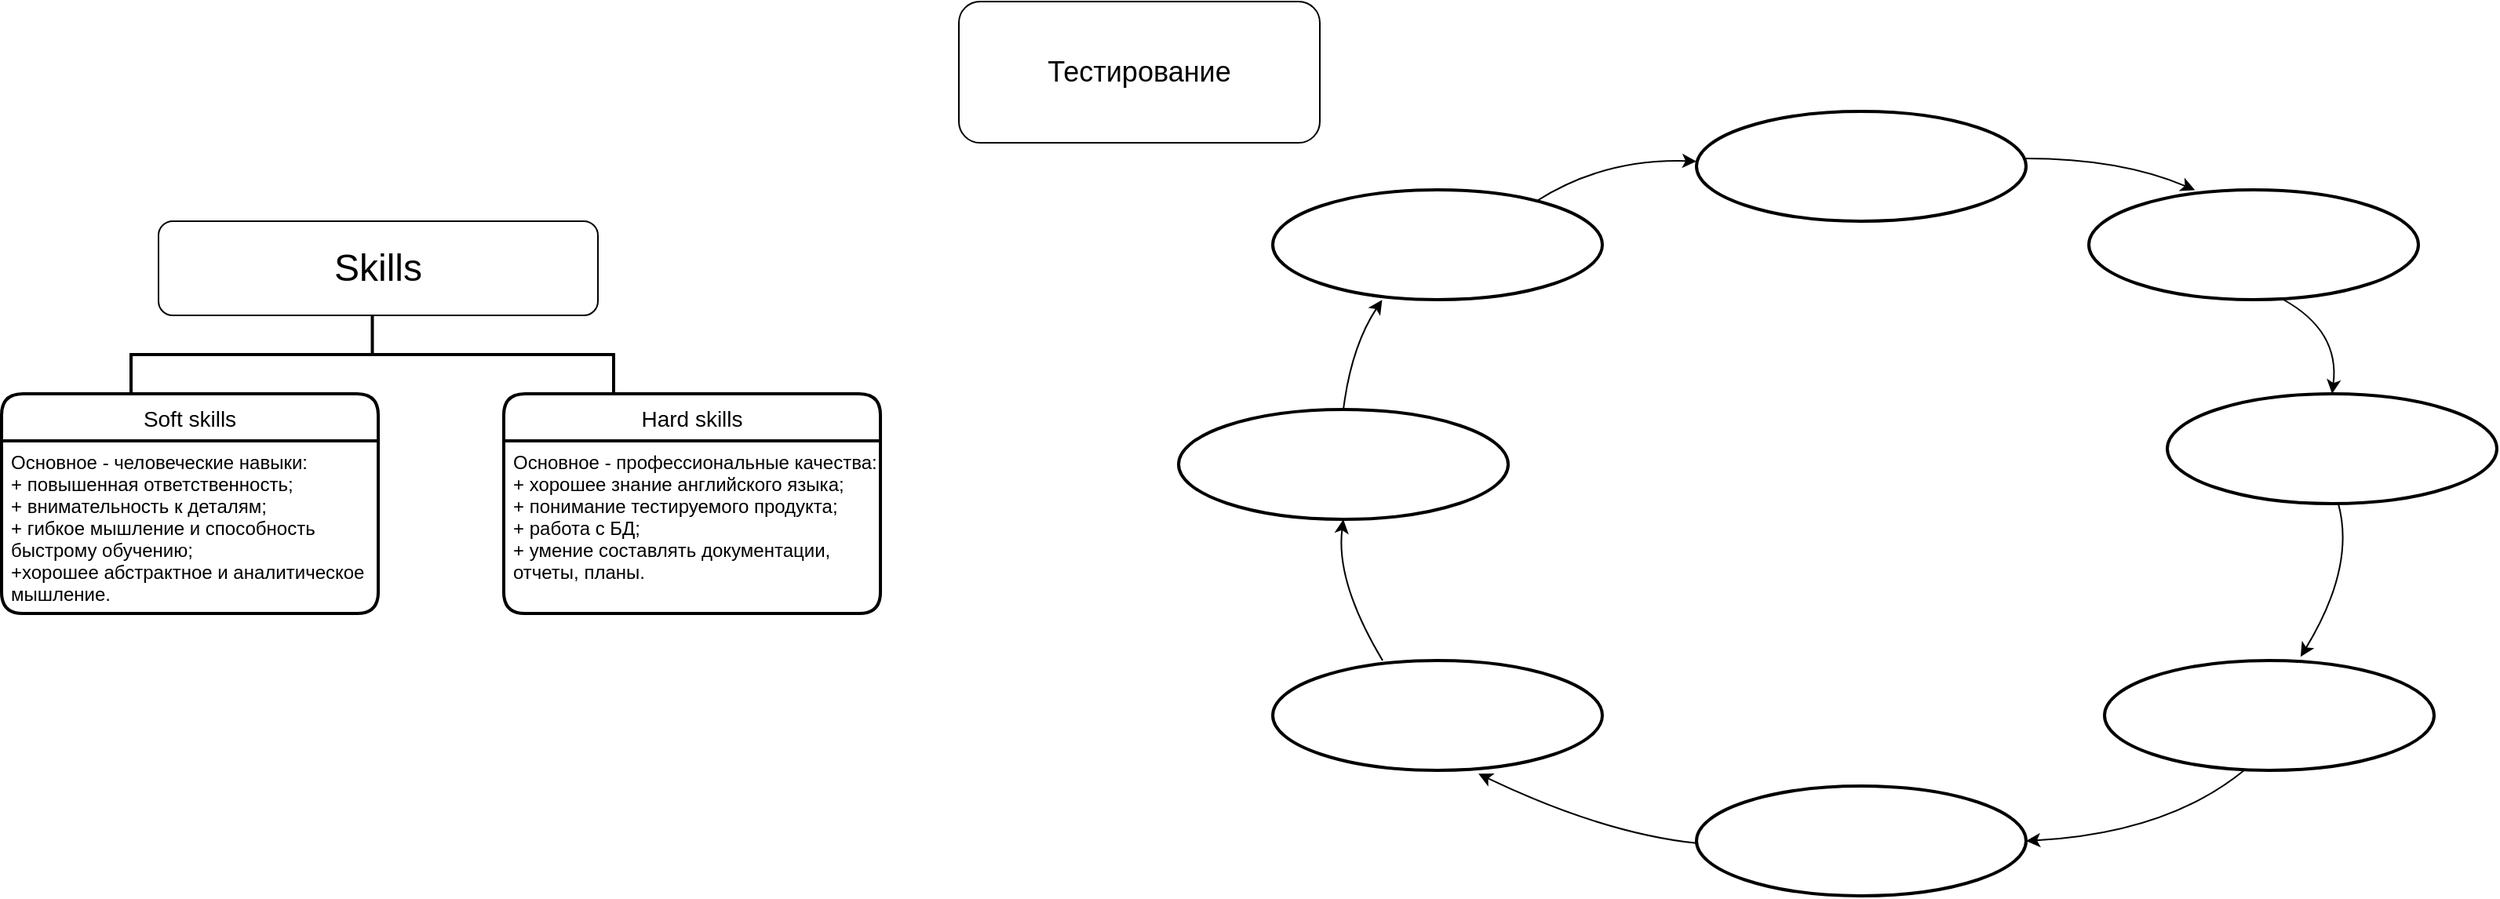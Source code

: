 <mxfile version="14.3.0" type="github">
  <diagram id="xAg9NidPO8V7DdGdZRjx" name="Page-1">
    <mxGraphModel dx="1730" dy="913" grid="1" gridSize="10" guides="1" tooltips="1" connect="1" arrows="1" fold="1" page="1" pageScale="1" pageWidth="1654" pageHeight="1169" math="0" shadow="0">
      <root>
        <object label="" id="0">
          <mxCell />
        </object>
        <mxCell id="1" parent="0" />
        <mxCell id="QrxmrUiC0J_Cw40STUVT-1" value="&lt;font style=&quot;font-size: 18px&quot;&gt;Тестирование&lt;/font&gt;" style="rounded=1;whiteSpace=wrap;html=1;" parent="1" vertex="1">
          <mxGeometry x="670" y="40" width="230" height="90" as="geometry" />
        </mxCell>
        <mxCell id="QrxmrUiC0J_Cw40STUVT-2" value="&lt;font style=&quot;font-size: 24px&quot;&gt;Skills&lt;/font&gt;" style="rounded=1;whiteSpace=wrap;html=1;" parent="1" vertex="1">
          <mxGeometry x="160" y="180" width="280" height="60" as="geometry" />
        </mxCell>
        <mxCell id="zxv5agYtu_2K9ZOUmvWI-2" value="" style="strokeWidth=2;html=1;shape=mxgraph.flowchart.annotation_2;align=left;labelPosition=right;pointerEvents=1;direction=south;" vertex="1" parent="1">
          <mxGeometry x="142.5" y="240" width="307.5" height="50" as="geometry" />
        </mxCell>
        <mxCell id="zxv5agYtu_2K9ZOUmvWI-9" value="Soft skills" style="swimlane;childLayout=stackLayout;horizontal=1;startSize=30;horizontalStack=0;rounded=1;fontSize=14;fontStyle=0;strokeWidth=2;resizeParent=0;resizeLast=1;shadow=0;dashed=0;align=center;" vertex="1" parent="1">
          <mxGeometry x="60" y="290" width="240" height="140" as="geometry" />
        </mxCell>
        <mxCell id="zxv5agYtu_2K9ZOUmvWI-10" value="Основное - человеческие навыки:&#xa;+ повышенная ответственность;&#xa;+ внимательность к деталям;&#xa;+ гибкое мышление и способность&#xa;быстрому обучению;&#xa;+хорошее абстрактное и аналитическое&#xa;мышление." style="align=left;strokeColor=none;fillColor=none;spacingLeft=4;fontSize=12;verticalAlign=top;resizable=0;rotatable=0;part=1;" vertex="1" parent="zxv5agYtu_2K9ZOUmvWI-9">
          <mxGeometry y="30" width="240" height="110" as="geometry" />
        </mxCell>
        <mxCell id="zxv5agYtu_2K9ZOUmvWI-11" value="Hard skills" style="swimlane;childLayout=stackLayout;horizontal=1;startSize=30;horizontalStack=0;rounded=1;fontSize=14;fontStyle=0;strokeWidth=2;resizeParent=0;resizeLast=1;shadow=0;dashed=0;align=center;" vertex="1" parent="1">
          <mxGeometry x="380" y="290" width="240" height="140" as="geometry" />
        </mxCell>
        <mxCell id="zxv5agYtu_2K9ZOUmvWI-12" value="Основное - профессиональные качества:&#xa;+ хорошее знание английского языка;&#xa;+ понимание тестируемого продукта;&#xa;+ работа с БД;&#xa;+ умение составлять документации, &#xa;отчеты, планы.&#xa;" style="align=left;strokeColor=none;fillColor=none;spacingLeft=4;fontSize=12;verticalAlign=top;resizable=0;rotatable=0;part=1;" vertex="1" parent="zxv5agYtu_2K9ZOUmvWI-11">
          <mxGeometry y="30" width="240" height="110" as="geometry" />
        </mxCell>
        <mxCell id="zxv5agYtu_2K9ZOUmvWI-15" value="" style="curved=1;endArrow=classic;html=1;exitX=0.796;exitY=0.111;exitDx=0;exitDy=0;exitPerimeter=0;" edge="1" parent="1" source="zxv5agYtu_2K9ZOUmvWI-22" target="zxv5agYtu_2K9ZOUmvWI-17">
          <mxGeometry width="50" height="50" relative="1" as="geometry">
            <mxPoint x="1040" y="160" as="sourcePoint" />
            <mxPoint x="1130" y="140" as="targetPoint" />
            <Array as="points">
              <mxPoint x="1080" y="140" />
            </Array>
          </mxGeometry>
        </mxCell>
        <mxCell id="zxv5agYtu_2K9ZOUmvWI-17" value="" style="strokeWidth=2;html=1;shape=mxgraph.flowchart.start_1;whiteSpace=wrap;" vertex="1" parent="1">
          <mxGeometry x="1140" y="110" width="210" height="70" as="geometry" />
        </mxCell>
        <mxCell id="zxv5agYtu_2K9ZOUmvWI-18" value="" style="strokeWidth=2;html=1;shape=mxgraph.flowchart.start_1;whiteSpace=wrap;" vertex="1" parent="1">
          <mxGeometry x="1140" y="540" width="210" height="70" as="geometry" />
        </mxCell>
        <mxCell id="zxv5agYtu_2K9ZOUmvWI-19" value="" style="strokeWidth=2;html=1;shape=mxgraph.flowchart.start_1;whiteSpace=wrap;" vertex="1" parent="1">
          <mxGeometry x="1440" y="290" width="210" height="70" as="geometry" />
        </mxCell>
        <mxCell id="zxv5agYtu_2K9ZOUmvWI-20" value="" style="strokeWidth=2;html=1;shape=mxgraph.flowchart.start_1;whiteSpace=wrap;" vertex="1" parent="1">
          <mxGeometry x="1390" y="160" width="210" height="70" as="geometry" />
        </mxCell>
        <mxCell id="zxv5agYtu_2K9ZOUmvWI-21" value="" style="strokeWidth=2;html=1;shape=mxgraph.flowchart.start_1;whiteSpace=wrap;" vertex="1" parent="1">
          <mxGeometry x="1400" y="460" width="210" height="70" as="geometry" />
        </mxCell>
        <mxCell id="zxv5agYtu_2K9ZOUmvWI-22" value="" style="strokeWidth=2;html=1;shape=mxgraph.flowchart.start_1;whiteSpace=wrap;" vertex="1" parent="1">
          <mxGeometry x="870" y="160" width="210" height="70" as="geometry" />
        </mxCell>
        <mxCell id="zxv5agYtu_2K9ZOUmvWI-23" value="" style="strokeWidth=2;html=1;shape=mxgraph.flowchart.start_1;whiteSpace=wrap;" vertex="1" parent="1">
          <mxGeometry x="810" y="300" width="210" height="70" as="geometry" />
        </mxCell>
        <mxCell id="zxv5agYtu_2K9ZOUmvWI-24" value="" style="strokeWidth=2;html=1;shape=mxgraph.flowchart.start_1;whiteSpace=wrap;" vertex="1" parent="1">
          <mxGeometry x="870" y="460" width="210" height="70" as="geometry" />
        </mxCell>
        <mxCell id="zxv5agYtu_2K9ZOUmvWI-28" value="" style="curved=1;endArrow=classic;html=1;exitX=0.443;exitY=-0.001;exitDx=0;exitDy=0;exitPerimeter=0;entryX=0.624;entryY=1.031;entryDx=0;entryDy=0;entryPerimeter=0;" edge="1" parent="1" target="zxv5agYtu_2K9ZOUmvWI-24">
          <mxGeometry width="50" height="50" relative="1" as="geometry">
            <mxPoint x="1140" y="576.43" as="sourcePoint" />
            <mxPoint x="1100.79" y="490" as="targetPoint" />
            <Array as="points">
              <mxPoint x="1080" y="570" />
            </Array>
          </mxGeometry>
        </mxCell>
        <mxCell id="zxv5agYtu_2K9ZOUmvWI-29" value="" style="curved=1;endArrow=classic;html=1;exitX=0.443;exitY=-0.001;exitDx=0;exitDy=0;exitPerimeter=0;entryX=1;entryY=0.5;entryDx=0;entryDy=0;entryPerimeter=0;" edge="1" parent="1" target="zxv5agYtu_2K9ZOUmvWI-18">
          <mxGeometry width="50" height="50" relative="1" as="geometry">
            <mxPoint x="1488.96" y="530.0" as="sourcePoint" />
            <mxPoint x="1350.0" y="485.74" as="targetPoint" />
            <Array as="points">
              <mxPoint x="1440" y="570" />
            </Array>
          </mxGeometry>
        </mxCell>
        <mxCell id="zxv5agYtu_2K9ZOUmvWI-30" value="" style="curved=1;endArrow=classic;html=1;exitX=0.443;exitY=-0.001;exitDx=0;exitDy=0;exitPerimeter=0;entryX=0.595;entryY=-0.034;entryDx=0;entryDy=0;entryPerimeter=0;" edge="1" parent="1" target="zxv5agYtu_2K9ZOUmvWI-21">
          <mxGeometry width="50" height="50" relative="1" as="geometry">
            <mxPoint x="1548.96" y="360.0" as="sourcePoint" />
            <mxPoint x="1410" y="405" as="targetPoint" />
            <Array as="points">
              <mxPoint x="1560" y="400" />
            </Array>
          </mxGeometry>
        </mxCell>
        <mxCell id="zxv5agYtu_2K9ZOUmvWI-31" value="" style="curved=1;endArrow=classic;html=1;exitX=0.443;exitY=-0.001;exitDx=0;exitDy=0;exitPerimeter=0;entryX=0.5;entryY=0;entryDx=0;entryDy=0;entryPerimeter=0;" edge="1" parent="1" target="zxv5agYtu_2K9ZOUmvWI-19">
          <mxGeometry width="50" height="50" relative="1" as="geometry">
            <mxPoint x="1514.01" y="230.0" as="sourcePoint" />
            <mxPoint x="1490.0" y="327.62" as="targetPoint" />
            <Array as="points">
              <mxPoint x="1550" y="250" />
            </Array>
          </mxGeometry>
        </mxCell>
        <mxCell id="zxv5agYtu_2K9ZOUmvWI-32" value="" style="curved=1;endArrow=classic;html=1;exitX=0.443;exitY=-0.001;exitDx=0;exitDy=0;exitPerimeter=0;entryX=0.322;entryY=0.002;entryDx=0;entryDy=0;entryPerimeter=0;" edge="1" parent="1" target="zxv5agYtu_2K9ZOUmvWI-20">
          <mxGeometry width="50" height="50" relative="1" as="geometry">
            <mxPoint x="1350.0" y="140.0" as="sourcePoint" />
            <mxPoint x="1380.99" y="200" as="targetPoint" />
            <Array as="points">
              <mxPoint x="1410" y="140" />
            </Array>
          </mxGeometry>
        </mxCell>
        <mxCell id="zxv5agYtu_2K9ZOUmvWI-34" value="" style="curved=1;endArrow=classic;html=1;exitX=0.796;exitY=0.111;exitDx=0;exitDy=0;exitPerimeter=0;entryX=0.5;entryY=1;entryDx=0;entryDy=0;entryPerimeter=0;" edge="1" parent="1" target="zxv5agYtu_2K9ZOUmvWI-23">
          <mxGeometry width="50" height="50" relative="1" as="geometry">
            <mxPoint x="940.0" y="460" as="sourcePoint" />
            <mxPoint x="1042.84" y="434.048" as="targetPoint" />
            <Array as="points">
              <mxPoint x="910" y="410" />
            </Array>
          </mxGeometry>
        </mxCell>
        <mxCell id="zxv5agYtu_2K9ZOUmvWI-35" value="" style="curved=1;endArrow=classic;html=1;exitX=0.5;exitY=0;exitDx=0;exitDy=0;exitPerimeter=0;entryX=0.332;entryY=1.002;entryDx=0;entryDy=0;entryPerimeter=0;" edge="1" parent="1" source="zxv5agYtu_2K9ZOUmvWI-23" target="zxv5agYtu_2K9ZOUmvWI-22">
          <mxGeometry width="50" height="50" relative="1" as="geometry">
            <mxPoint x="910.0" y="300" as="sourcePoint" />
            <mxPoint x="1012.84" y="274.048" as="targetPoint" />
            <Array as="points">
              <mxPoint x="920" y="260" />
            </Array>
          </mxGeometry>
        </mxCell>
      </root>
    </mxGraphModel>
  </diagram>
</mxfile>
